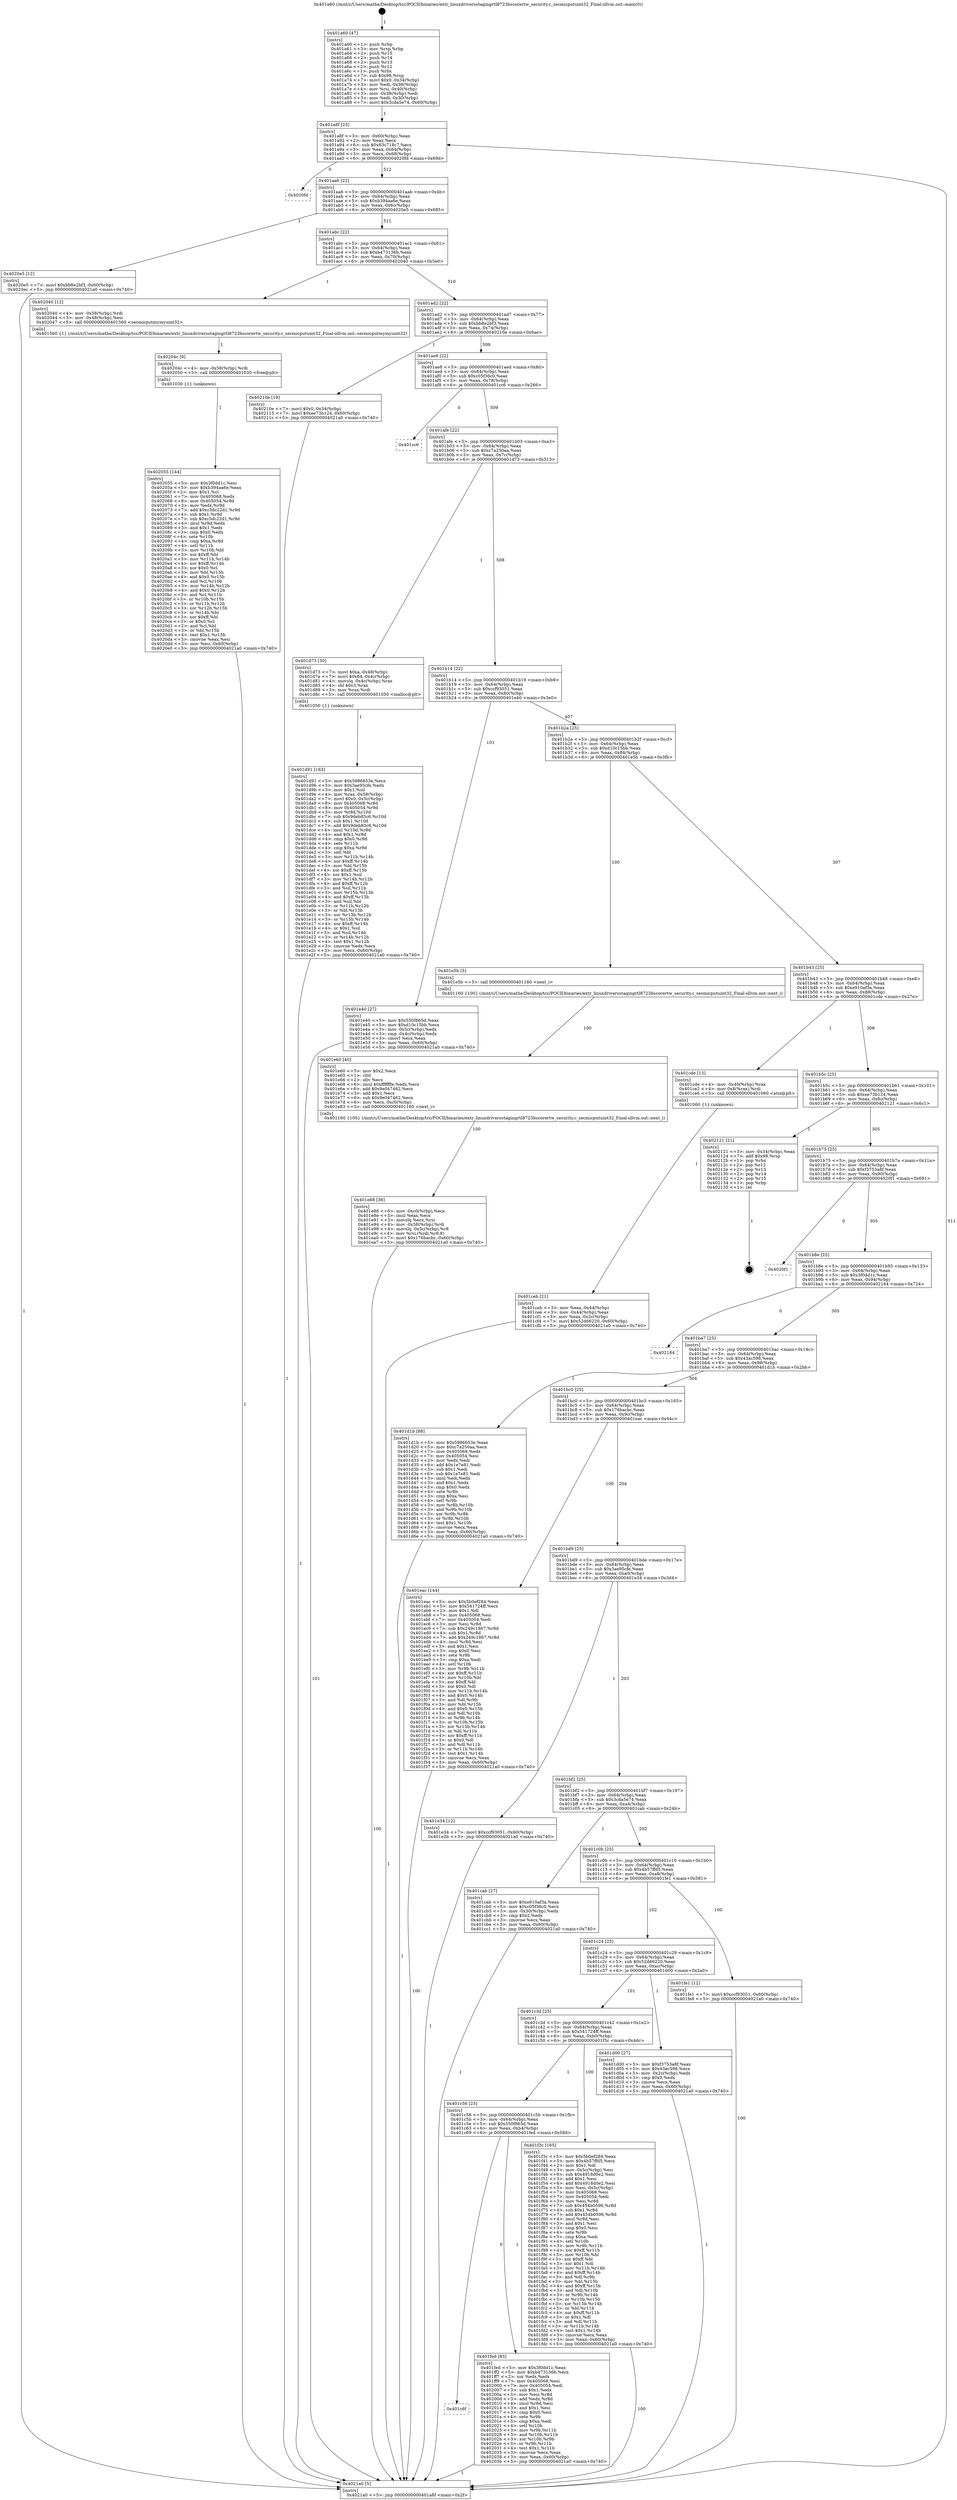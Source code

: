 digraph "0x401a60" {
  label = "0x401a60 (/mnt/c/Users/mathe/Desktop/tcc/POCII/binaries/extr_linuxdriversstagingrtl8723bscorertw_security.c_secmicputuint32_Final-ollvm.out::main(0))"
  labelloc = "t"
  node[shape=record]

  Entry [label="",width=0.3,height=0.3,shape=circle,fillcolor=black,style=filled]
  "0x401a8f" [label="{
     0x401a8f [23]\l
     | [instrs]\l
     &nbsp;&nbsp;0x401a8f \<+3\>: mov -0x60(%rbp),%eax\l
     &nbsp;&nbsp;0x401a92 \<+2\>: mov %eax,%ecx\l
     &nbsp;&nbsp;0x401a94 \<+6\>: sub $0x83c718c7,%ecx\l
     &nbsp;&nbsp;0x401a9a \<+3\>: mov %eax,-0x64(%rbp)\l
     &nbsp;&nbsp;0x401a9d \<+3\>: mov %ecx,-0x68(%rbp)\l
     &nbsp;&nbsp;0x401aa0 \<+6\>: je 00000000004020fd \<main+0x69d\>\l
  }"]
  "0x4020fd" [label="{
     0x4020fd\l
  }", style=dashed]
  "0x401aa6" [label="{
     0x401aa6 [22]\l
     | [instrs]\l
     &nbsp;&nbsp;0x401aa6 \<+5\>: jmp 0000000000401aab \<main+0x4b\>\l
     &nbsp;&nbsp;0x401aab \<+3\>: mov -0x64(%rbp),%eax\l
     &nbsp;&nbsp;0x401aae \<+5\>: sub $0xb394aa6e,%eax\l
     &nbsp;&nbsp;0x401ab3 \<+3\>: mov %eax,-0x6c(%rbp)\l
     &nbsp;&nbsp;0x401ab6 \<+6\>: je 00000000004020e5 \<main+0x685\>\l
  }"]
  Exit [label="",width=0.3,height=0.3,shape=circle,fillcolor=black,style=filled,peripheries=2]
  "0x4020e5" [label="{
     0x4020e5 [12]\l
     | [instrs]\l
     &nbsp;&nbsp;0x4020e5 \<+7\>: movl $0xbb8e2bf3,-0x60(%rbp)\l
     &nbsp;&nbsp;0x4020ec \<+5\>: jmp 00000000004021a0 \<main+0x740\>\l
  }"]
  "0x401abc" [label="{
     0x401abc [22]\l
     | [instrs]\l
     &nbsp;&nbsp;0x401abc \<+5\>: jmp 0000000000401ac1 \<main+0x61\>\l
     &nbsp;&nbsp;0x401ac1 \<+3\>: mov -0x64(%rbp),%eax\l
     &nbsp;&nbsp;0x401ac4 \<+5\>: sub $0xb473136b,%eax\l
     &nbsp;&nbsp;0x401ac9 \<+3\>: mov %eax,-0x70(%rbp)\l
     &nbsp;&nbsp;0x401acc \<+6\>: je 0000000000402040 \<main+0x5e0\>\l
  }"]
  "0x402055" [label="{
     0x402055 [144]\l
     | [instrs]\l
     &nbsp;&nbsp;0x402055 \<+5\>: mov $0x3f0dd1c,%esi\l
     &nbsp;&nbsp;0x40205a \<+5\>: mov $0xb394aa6e,%eax\l
     &nbsp;&nbsp;0x40205f \<+2\>: mov $0x1,%cl\l
     &nbsp;&nbsp;0x402061 \<+7\>: mov 0x405068,%edx\l
     &nbsp;&nbsp;0x402068 \<+8\>: mov 0x405054,%r8d\l
     &nbsp;&nbsp;0x402070 \<+3\>: mov %edx,%r9d\l
     &nbsp;&nbsp;0x402073 \<+7\>: add $0xc3dc22d1,%r9d\l
     &nbsp;&nbsp;0x40207a \<+4\>: sub $0x1,%r9d\l
     &nbsp;&nbsp;0x40207e \<+7\>: sub $0xc3dc22d1,%r9d\l
     &nbsp;&nbsp;0x402085 \<+4\>: imul %r9d,%edx\l
     &nbsp;&nbsp;0x402089 \<+3\>: and $0x1,%edx\l
     &nbsp;&nbsp;0x40208c \<+3\>: cmp $0x0,%edx\l
     &nbsp;&nbsp;0x40208f \<+4\>: sete %r10b\l
     &nbsp;&nbsp;0x402093 \<+4\>: cmp $0xa,%r8d\l
     &nbsp;&nbsp;0x402097 \<+4\>: setl %r11b\l
     &nbsp;&nbsp;0x40209b \<+3\>: mov %r10b,%bl\l
     &nbsp;&nbsp;0x40209e \<+3\>: xor $0xff,%bl\l
     &nbsp;&nbsp;0x4020a1 \<+3\>: mov %r11b,%r14b\l
     &nbsp;&nbsp;0x4020a4 \<+4\>: xor $0xff,%r14b\l
     &nbsp;&nbsp;0x4020a8 \<+3\>: xor $0x0,%cl\l
     &nbsp;&nbsp;0x4020ab \<+3\>: mov %bl,%r15b\l
     &nbsp;&nbsp;0x4020ae \<+4\>: and $0x0,%r15b\l
     &nbsp;&nbsp;0x4020b2 \<+3\>: and %cl,%r10b\l
     &nbsp;&nbsp;0x4020b5 \<+3\>: mov %r14b,%r12b\l
     &nbsp;&nbsp;0x4020b8 \<+4\>: and $0x0,%r12b\l
     &nbsp;&nbsp;0x4020bc \<+3\>: and %cl,%r11b\l
     &nbsp;&nbsp;0x4020bf \<+3\>: or %r10b,%r15b\l
     &nbsp;&nbsp;0x4020c2 \<+3\>: or %r11b,%r12b\l
     &nbsp;&nbsp;0x4020c5 \<+3\>: xor %r12b,%r15b\l
     &nbsp;&nbsp;0x4020c8 \<+3\>: or %r14b,%bl\l
     &nbsp;&nbsp;0x4020cb \<+3\>: xor $0xff,%bl\l
     &nbsp;&nbsp;0x4020ce \<+3\>: or $0x0,%cl\l
     &nbsp;&nbsp;0x4020d1 \<+2\>: and %cl,%bl\l
     &nbsp;&nbsp;0x4020d3 \<+3\>: or %bl,%r15b\l
     &nbsp;&nbsp;0x4020d6 \<+4\>: test $0x1,%r15b\l
     &nbsp;&nbsp;0x4020da \<+3\>: cmovne %eax,%esi\l
     &nbsp;&nbsp;0x4020dd \<+3\>: mov %esi,-0x60(%rbp)\l
     &nbsp;&nbsp;0x4020e0 \<+5\>: jmp 00000000004021a0 \<main+0x740\>\l
  }"]
  "0x402040" [label="{
     0x402040 [12]\l
     | [instrs]\l
     &nbsp;&nbsp;0x402040 \<+4\>: mov -0x58(%rbp),%rdi\l
     &nbsp;&nbsp;0x402044 \<+3\>: mov -0x48(%rbp),%esi\l
     &nbsp;&nbsp;0x402047 \<+5\>: call 0000000000401560 \<secmicputmymyuint32\>\l
     | [calls]\l
     &nbsp;&nbsp;0x401560 \{1\} (/mnt/c/Users/mathe/Desktop/tcc/POCII/binaries/extr_linuxdriversstagingrtl8723bscorertw_security.c_secmicputuint32_Final-ollvm.out::secmicputmymyuint32)\l
  }"]
  "0x401ad2" [label="{
     0x401ad2 [22]\l
     | [instrs]\l
     &nbsp;&nbsp;0x401ad2 \<+5\>: jmp 0000000000401ad7 \<main+0x77\>\l
     &nbsp;&nbsp;0x401ad7 \<+3\>: mov -0x64(%rbp),%eax\l
     &nbsp;&nbsp;0x401ada \<+5\>: sub $0xbb8e2bf3,%eax\l
     &nbsp;&nbsp;0x401adf \<+3\>: mov %eax,-0x74(%rbp)\l
     &nbsp;&nbsp;0x401ae2 \<+6\>: je 000000000040210e \<main+0x6ae\>\l
  }"]
  "0x40204c" [label="{
     0x40204c [9]\l
     | [instrs]\l
     &nbsp;&nbsp;0x40204c \<+4\>: mov -0x58(%rbp),%rdi\l
     &nbsp;&nbsp;0x402050 \<+5\>: call 0000000000401030 \<free@plt\>\l
     | [calls]\l
     &nbsp;&nbsp;0x401030 \{1\} (unknown)\l
  }"]
  "0x40210e" [label="{
     0x40210e [19]\l
     | [instrs]\l
     &nbsp;&nbsp;0x40210e \<+7\>: movl $0x0,-0x34(%rbp)\l
     &nbsp;&nbsp;0x402115 \<+7\>: movl $0xee73b124,-0x60(%rbp)\l
     &nbsp;&nbsp;0x40211c \<+5\>: jmp 00000000004021a0 \<main+0x740\>\l
  }"]
  "0x401ae8" [label="{
     0x401ae8 [22]\l
     | [instrs]\l
     &nbsp;&nbsp;0x401ae8 \<+5\>: jmp 0000000000401aed \<main+0x8d\>\l
     &nbsp;&nbsp;0x401aed \<+3\>: mov -0x64(%rbp),%eax\l
     &nbsp;&nbsp;0x401af0 \<+5\>: sub $0xc05f36c0,%eax\l
     &nbsp;&nbsp;0x401af5 \<+3\>: mov %eax,-0x78(%rbp)\l
     &nbsp;&nbsp;0x401af8 \<+6\>: je 0000000000401cc6 \<main+0x266\>\l
  }"]
  "0x401c6f" [label="{
     0x401c6f\l
  }", style=dashed]
  "0x401cc6" [label="{
     0x401cc6\l
  }", style=dashed]
  "0x401afe" [label="{
     0x401afe [22]\l
     | [instrs]\l
     &nbsp;&nbsp;0x401afe \<+5\>: jmp 0000000000401b03 \<main+0xa3\>\l
     &nbsp;&nbsp;0x401b03 \<+3\>: mov -0x64(%rbp),%eax\l
     &nbsp;&nbsp;0x401b06 \<+5\>: sub $0xc7a250aa,%eax\l
     &nbsp;&nbsp;0x401b0b \<+3\>: mov %eax,-0x7c(%rbp)\l
     &nbsp;&nbsp;0x401b0e \<+6\>: je 0000000000401d73 \<main+0x313\>\l
  }"]
  "0x401fed" [label="{
     0x401fed [83]\l
     | [instrs]\l
     &nbsp;&nbsp;0x401fed \<+5\>: mov $0x3f0dd1c,%eax\l
     &nbsp;&nbsp;0x401ff2 \<+5\>: mov $0xb473136b,%ecx\l
     &nbsp;&nbsp;0x401ff7 \<+2\>: xor %edx,%edx\l
     &nbsp;&nbsp;0x401ff9 \<+7\>: mov 0x405068,%esi\l
     &nbsp;&nbsp;0x402000 \<+7\>: mov 0x405054,%edi\l
     &nbsp;&nbsp;0x402007 \<+3\>: sub $0x1,%edx\l
     &nbsp;&nbsp;0x40200a \<+3\>: mov %esi,%r8d\l
     &nbsp;&nbsp;0x40200d \<+3\>: add %edx,%r8d\l
     &nbsp;&nbsp;0x402010 \<+4\>: imul %r8d,%esi\l
     &nbsp;&nbsp;0x402014 \<+3\>: and $0x1,%esi\l
     &nbsp;&nbsp;0x402017 \<+3\>: cmp $0x0,%esi\l
     &nbsp;&nbsp;0x40201a \<+4\>: sete %r9b\l
     &nbsp;&nbsp;0x40201e \<+3\>: cmp $0xa,%edi\l
     &nbsp;&nbsp;0x402021 \<+4\>: setl %r10b\l
     &nbsp;&nbsp;0x402025 \<+3\>: mov %r9b,%r11b\l
     &nbsp;&nbsp;0x402028 \<+3\>: and %r10b,%r11b\l
     &nbsp;&nbsp;0x40202b \<+3\>: xor %r10b,%r9b\l
     &nbsp;&nbsp;0x40202e \<+3\>: or %r9b,%r11b\l
     &nbsp;&nbsp;0x402031 \<+4\>: test $0x1,%r11b\l
     &nbsp;&nbsp;0x402035 \<+3\>: cmovne %ecx,%eax\l
     &nbsp;&nbsp;0x402038 \<+3\>: mov %eax,-0x60(%rbp)\l
     &nbsp;&nbsp;0x40203b \<+5\>: jmp 00000000004021a0 \<main+0x740\>\l
  }"]
  "0x401d73" [label="{
     0x401d73 [30]\l
     | [instrs]\l
     &nbsp;&nbsp;0x401d73 \<+7\>: movl $0xa,-0x48(%rbp)\l
     &nbsp;&nbsp;0x401d7a \<+7\>: movl $0x64,-0x4c(%rbp)\l
     &nbsp;&nbsp;0x401d81 \<+4\>: movslq -0x4c(%rbp),%rax\l
     &nbsp;&nbsp;0x401d85 \<+4\>: shl $0x3,%rax\l
     &nbsp;&nbsp;0x401d89 \<+3\>: mov %rax,%rdi\l
     &nbsp;&nbsp;0x401d8c \<+5\>: call 0000000000401050 \<malloc@plt\>\l
     | [calls]\l
     &nbsp;&nbsp;0x401050 \{1\} (unknown)\l
  }"]
  "0x401b14" [label="{
     0x401b14 [22]\l
     | [instrs]\l
     &nbsp;&nbsp;0x401b14 \<+5\>: jmp 0000000000401b19 \<main+0xb9\>\l
     &nbsp;&nbsp;0x401b19 \<+3\>: mov -0x64(%rbp),%eax\l
     &nbsp;&nbsp;0x401b1c \<+5\>: sub $0xccf93051,%eax\l
     &nbsp;&nbsp;0x401b21 \<+3\>: mov %eax,-0x80(%rbp)\l
     &nbsp;&nbsp;0x401b24 \<+6\>: je 0000000000401e40 \<main+0x3e0\>\l
  }"]
  "0x401c56" [label="{
     0x401c56 [25]\l
     | [instrs]\l
     &nbsp;&nbsp;0x401c56 \<+5\>: jmp 0000000000401c5b \<main+0x1fb\>\l
     &nbsp;&nbsp;0x401c5b \<+3\>: mov -0x64(%rbp),%eax\l
     &nbsp;&nbsp;0x401c5e \<+5\>: sub $0x550f865d,%eax\l
     &nbsp;&nbsp;0x401c63 \<+6\>: mov %eax,-0xb4(%rbp)\l
     &nbsp;&nbsp;0x401c69 \<+6\>: je 0000000000401fed \<main+0x58d\>\l
  }"]
  "0x401e40" [label="{
     0x401e40 [27]\l
     | [instrs]\l
     &nbsp;&nbsp;0x401e40 \<+5\>: mov $0x550f865d,%eax\l
     &nbsp;&nbsp;0x401e45 \<+5\>: mov $0xd10c15bb,%ecx\l
     &nbsp;&nbsp;0x401e4a \<+3\>: mov -0x5c(%rbp),%edx\l
     &nbsp;&nbsp;0x401e4d \<+3\>: cmp -0x4c(%rbp),%edx\l
     &nbsp;&nbsp;0x401e50 \<+3\>: cmovl %ecx,%eax\l
     &nbsp;&nbsp;0x401e53 \<+3\>: mov %eax,-0x60(%rbp)\l
     &nbsp;&nbsp;0x401e56 \<+5\>: jmp 00000000004021a0 \<main+0x740\>\l
  }"]
  "0x401b2a" [label="{
     0x401b2a [25]\l
     | [instrs]\l
     &nbsp;&nbsp;0x401b2a \<+5\>: jmp 0000000000401b2f \<main+0xcf\>\l
     &nbsp;&nbsp;0x401b2f \<+3\>: mov -0x64(%rbp),%eax\l
     &nbsp;&nbsp;0x401b32 \<+5\>: sub $0xd10c15bb,%eax\l
     &nbsp;&nbsp;0x401b37 \<+6\>: mov %eax,-0x84(%rbp)\l
     &nbsp;&nbsp;0x401b3d \<+6\>: je 0000000000401e5b \<main+0x3fb\>\l
  }"]
  "0x401f3c" [label="{
     0x401f3c [165]\l
     | [instrs]\l
     &nbsp;&nbsp;0x401f3c \<+5\>: mov $0x5b0ef284,%eax\l
     &nbsp;&nbsp;0x401f41 \<+5\>: mov $0x4b57ffd5,%ecx\l
     &nbsp;&nbsp;0x401f46 \<+2\>: mov $0x1,%dl\l
     &nbsp;&nbsp;0x401f48 \<+3\>: mov -0x5c(%rbp),%esi\l
     &nbsp;&nbsp;0x401f4b \<+6\>: sub $0x4918d0e2,%esi\l
     &nbsp;&nbsp;0x401f51 \<+3\>: add $0x1,%esi\l
     &nbsp;&nbsp;0x401f54 \<+6\>: add $0x4918d0e2,%esi\l
     &nbsp;&nbsp;0x401f5a \<+3\>: mov %esi,-0x5c(%rbp)\l
     &nbsp;&nbsp;0x401f5d \<+7\>: mov 0x405068,%esi\l
     &nbsp;&nbsp;0x401f64 \<+7\>: mov 0x405054,%edi\l
     &nbsp;&nbsp;0x401f6b \<+3\>: mov %esi,%r8d\l
     &nbsp;&nbsp;0x401f6e \<+7\>: sub $0x454b0596,%r8d\l
     &nbsp;&nbsp;0x401f75 \<+4\>: sub $0x1,%r8d\l
     &nbsp;&nbsp;0x401f79 \<+7\>: add $0x454b0596,%r8d\l
     &nbsp;&nbsp;0x401f80 \<+4\>: imul %r8d,%esi\l
     &nbsp;&nbsp;0x401f84 \<+3\>: and $0x1,%esi\l
     &nbsp;&nbsp;0x401f87 \<+3\>: cmp $0x0,%esi\l
     &nbsp;&nbsp;0x401f8a \<+4\>: sete %r9b\l
     &nbsp;&nbsp;0x401f8e \<+3\>: cmp $0xa,%edi\l
     &nbsp;&nbsp;0x401f91 \<+4\>: setl %r10b\l
     &nbsp;&nbsp;0x401f95 \<+3\>: mov %r9b,%r11b\l
     &nbsp;&nbsp;0x401f98 \<+4\>: xor $0xff,%r11b\l
     &nbsp;&nbsp;0x401f9c \<+3\>: mov %r10b,%bl\l
     &nbsp;&nbsp;0x401f9f \<+3\>: xor $0xff,%bl\l
     &nbsp;&nbsp;0x401fa2 \<+3\>: xor $0x1,%dl\l
     &nbsp;&nbsp;0x401fa5 \<+3\>: mov %r11b,%r14b\l
     &nbsp;&nbsp;0x401fa8 \<+4\>: and $0xff,%r14b\l
     &nbsp;&nbsp;0x401fac \<+3\>: and %dl,%r9b\l
     &nbsp;&nbsp;0x401faf \<+3\>: mov %bl,%r15b\l
     &nbsp;&nbsp;0x401fb2 \<+4\>: and $0xff,%r15b\l
     &nbsp;&nbsp;0x401fb6 \<+3\>: and %dl,%r10b\l
     &nbsp;&nbsp;0x401fb9 \<+3\>: or %r9b,%r14b\l
     &nbsp;&nbsp;0x401fbc \<+3\>: or %r10b,%r15b\l
     &nbsp;&nbsp;0x401fbf \<+3\>: xor %r15b,%r14b\l
     &nbsp;&nbsp;0x401fc2 \<+3\>: or %bl,%r11b\l
     &nbsp;&nbsp;0x401fc5 \<+4\>: xor $0xff,%r11b\l
     &nbsp;&nbsp;0x401fc9 \<+3\>: or $0x1,%dl\l
     &nbsp;&nbsp;0x401fcc \<+3\>: and %dl,%r11b\l
     &nbsp;&nbsp;0x401fcf \<+3\>: or %r11b,%r14b\l
     &nbsp;&nbsp;0x401fd2 \<+4\>: test $0x1,%r14b\l
     &nbsp;&nbsp;0x401fd6 \<+3\>: cmovne %ecx,%eax\l
     &nbsp;&nbsp;0x401fd9 \<+3\>: mov %eax,-0x60(%rbp)\l
     &nbsp;&nbsp;0x401fdc \<+5\>: jmp 00000000004021a0 \<main+0x740\>\l
  }"]
  "0x401e5b" [label="{
     0x401e5b [5]\l
     | [instrs]\l
     &nbsp;&nbsp;0x401e5b \<+5\>: call 0000000000401160 \<next_i\>\l
     | [calls]\l
     &nbsp;&nbsp;0x401160 \{100\} (/mnt/c/Users/mathe/Desktop/tcc/POCII/binaries/extr_linuxdriversstagingrtl8723bscorertw_security.c_secmicputuint32_Final-ollvm.out::next_i)\l
  }"]
  "0x401b43" [label="{
     0x401b43 [25]\l
     | [instrs]\l
     &nbsp;&nbsp;0x401b43 \<+5\>: jmp 0000000000401b48 \<main+0xe8\>\l
     &nbsp;&nbsp;0x401b48 \<+3\>: mov -0x64(%rbp),%eax\l
     &nbsp;&nbsp;0x401b4b \<+5\>: sub $0xe910af3a,%eax\l
     &nbsp;&nbsp;0x401b50 \<+6\>: mov %eax,-0x88(%rbp)\l
     &nbsp;&nbsp;0x401b56 \<+6\>: je 0000000000401cde \<main+0x27e\>\l
  }"]
  "0x401e88" [label="{
     0x401e88 [36]\l
     | [instrs]\l
     &nbsp;&nbsp;0x401e88 \<+6\>: mov -0xc0(%rbp),%ecx\l
     &nbsp;&nbsp;0x401e8e \<+3\>: imul %eax,%ecx\l
     &nbsp;&nbsp;0x401e91 \<+3\>: movslq %ecx,%rsi\l
     &nbsp;&nbsp;0x401e94 \<+4\>: mov -0x58(%rbp),%rdi\l
     &nbsp;&nbsp;0x401e98 \<+4\>: movslq -0x5c(%rbp),%r8\l
     &nbsp;&nbsp;0x401e9c \<+4\>: mov %rsi,(%rdi,%r8,8)\l
     &nbsp;&nbsp;0x401ea0 \<+7\>: movl $0x176bacbc,-0x60(%rbp)\l
     &nbsp;&nbsp;0x401ea7 \<+5\>: jmp 00000000004021a0 \<main+0x740\>\l
  }"]
  "0x401cde" [label="{
     0x401cde [13]\l
     | [instrs]\l
     &nbsp;&nbsp;0x401cde \<+4\>: mov -0x40(%rbp),%rax\l
     &nbsp;&nbsp;0x401ce2 \<+4\>: mov 0x8(%rax),%rdi\l
     &nbsp;&nbsp;0x401ce6 \<+5\>: call 0000000000401060 \<atoi@plt\>\l
     | [calls]\l
     &nbsp;&nbsp;0x401060 \{1\} (unknown)\l
  }"]
  "0x401b5c" [label="{
     0x401b5c [25]\l
     | [instrs]\l
     &nbsp;&nbsp;0x401b5c \<+5\>: jmp 0000000000401b61 \<main+0x101\>\l
     &nbsp;&nbsp;0x401b61 \<+3\>: mov -0x64(%rbp),%eax\l
     &nbsp;&nbsp;0x401b64 \<+5\>: sub $0xee73b124,%eax\l
     &nbsp;&nbsp;0x401b69 \<+6\>: mov %eax,-0x8c(%rbp)\l
     &nbsp;&nbsp;0x401b6f \<+6\>: je 0000000000402121 \<main+0x6c1\>\l
  }"]
  "0x401e60" [label="{
     0x401e60 [40]\l
     | [instrs]\l
     &nbsp;&nbsp;0x401e60 \<+5\>: mov $0x2,%ecx\l
     &nbsp;&nbsp;0x401e65 \<+1\>: cltd\l
     &nbsp;&nbsp;0x401e66 \<+2\>: idiv %ecx\l
     &nbsp;&nbsp;0x401e68 \<+6\>: imul $0xfffffffe,%edx,%ecx\l
     &nbsp;&nbsp;0x401e6e \<+6\>: add $0x9e047462,%ecx\l
     &nbsp;&nbsp;0x401e74 \<+3\>: add $0x1,%ecx\l
     &nbsp;&nbsp;0x401e77 \<+6\>: sub $0x9e047462,%ecx\l
     &nbsp;&nbsp;0x401e7d \<+6\>: mov %ecx,-0xc0(%rbp)\l
     &nbsp;&nbsp;0x401e83 \<+5\>: call 0000000000401160 \<next_i\>\l
     | [calls]\l
     &nbsp;&nbsp;0x401160 \{100\} (/mnt/c/Users/mathe/Desktop/tcc/POCII/binaries/extr_linuxdriversstagingrtl8723bscorertw_security.c_secmicputuint32_Final-ollvm.out::next_i)\l
  }"]
  "0x402121" [label="{
     0x402121 [21]\l
     | [instrs]\l
     &nbsp;&nbsp;0x402121 \<+3\>: mov -0x34(%rbp),%eax\l
     &nbsp;&nbsp;0x402124 \<+7\>: add $0x98,%rsp\l
     &nbsp;&nbsp;0x40212b \<+1\>: pop %rbx\l
     &nbsp;&nbsp;0x40212c \<+2\>: pop %r12\l
     &nbsp;&nbsp;0x40212e \<+2\>: pop %r13\l
     &nbsp;&nbsp;0x402130 \<+2\>: pop %r14\l
     &nbsp;&nbsp;0x402132 \<+2\>: pop %r15\l
     &nbsp;&nbsp;0x402134 \<+1\>: pop %rbp\l
     &nbsp;&nbsp;0x402135 \<+1\>: ret\l
  }"]
  "0x401b75" [label="{
     0x401b75 [25]\l
     | [instrs]\l
     &nbsp;&nbsp;0x401b75 \<+5\>: jmp 0000000000401b7a \<main+0x11a\>\l
     &nbsp;&nbsp;0x401b7a \<+3\>: mov -0x64(%rbp),%eax\l
     &nbsp;&nbsp;0x401b7d \<+5\>: sub $0xf3753a8f,%eax\l
     &nbsp;&nbsp;0x401b82 \<+6\>: mov %eax,-0x90(%rbp)\l
     &nbsp;&nbsp;0x401b88 \<+6\>: je 00000000004020f1 \<main+0x691\>\l
  }"]
  "0x401d91" [label="{
     0x401d91 [163]\l
     | [instrs]\l
     &nbsp;&nbsp;0x401d91 \<+5\>: mov $0x5986653e,%ecx\l
     &nbsp;&nbsp;0x401d96 \<+5\>: mov $0x3ae95cfe,%edx\l
     &nbsp;&nbsp;0x401d9b \<+3\>: mov $0x1,%sil\l
     &nbsp;&nbsp;0x401d9e \<+4\>: mov %rax,-0x58(%rbp)\l
     &nbsp;&nbsp;0x401da2 \<+7\>: movl $0x0,-0x5c(%rbp)\l
     &nbsp;&nbsp;0x401da9 \<+8\>: mov 0x405068,%r8d\l
     &nbsp;&nbsp;0x401db1 \<+8\>: mov 0x405054,%r9d\l
     &nbsp;&nbsp;0x401db9 \<+3\>: mov %r8d,%r10d\l
     &nbsp;&nbsp;0x401dbc \<+7\>: sub $0x9deb83c6,%r10d\l
     &nbsp;&nbsp;0x401dc3 \<+4\>: sub $0x1,%r10d\l
     &nbsp;&nbsp;0x401dc7 \<+7\>: add $0x9deb83c6,%r10d\l
     &nbsp;&nbsp;0x401dce \<+4\>: imul %r10d,%r8d\l
     &nbsp;&nbsp;0x401dd2 \<+4\>: and $0x1,%r8d\l
     &nbsp;&nbsp;0x401dd6 \<+4\>: cmp $0x0,%r8d\l
     &nbsp;&nbsp;0x401dda \<+4\>: sete %r11b\l
     &nbsp;&nbsp;0x401dde \<+4\>: cmp $0xa,%r9d\l
     &nbsp;&nbsp;0x401de2 \<+3\>: setl %bl\l
     &nbsp;&nbsp;0x401de5 \<+3\>: mov %r11b,%r14b\l
     &nbsp;&nbsp;0x401de8 \<+4\>: xor $0xff,%r14b\l
     &nbsp;&nbsp;0x401dec \<+3\>: mov %bl,%r15b\l
     &nbsp;&nbsp;0x401def \<+4\>: xor $0xff,%r15b\l
     &nbsp;&nbsp;0x401df3 \<+4\>: xor $0x1,%sil\l
     &nbsp;&nbsp;0x401df7 \<+3\>: mov %r14b,%r12b\l
     &nbsp;&nbsp;0x401dfa \<+4\>: and $0xff,%r12b\l
     &nbsp;&nbsp;0x401dfe \<+3\>: and %sil,%r11b\l
     &nbsp;&nbsp;0x401e01 \<+3\>: mov %r15b,%r13b\l
     &nbsp;&nbsp;0x401e04 \<+4\>: and $0xff,%r13b\l
     &nbsp;&nbsp;0x401e08 \<+3\>: and %sil,%bl\l
     &nbsp;&nbsp;0x401e0b \<+3\>: or %r11b,%r12b\l
     &nbsp;&nbsp;0x401e0e \<+3\>: or %bl,%r13b\l
     &nbsp;&nbsp;0x401e11 \<+3\>: xor %r13b,%r12b\l
     &nbsp;&nbsp;0x401e14 \<+3\>: or %r15b,%r14b\l
     &nbsp;&nbsp;0x401e17 \<+4\>: xor $0xff,%r14b\l
     &nbsp;&nbsp;0x401e1b \<+4\>: or $0x1,%sil\l
     &nbsp;&nbsp;0x401e1f \<+3\>: and %sil,%r14b\l
     &nbsp;&nbsp;0x401e22 \<+3\>: or %r14b,%r12b\l
     &nbsp;&nbsp;0x401e25 \<+4\>: test $0x1,%r12b\l
     &nbsp;&nbsp;0x401e29 \<+3\>: cmovne %edx,%ecx\l
     &nbsp;&nbsp;0x401e2c \<+3\>: mov %ecx,-0x60(%rbp)\l
     &nbsp;&nbsp;0x401e2f \<+5\>: jmp 00000000004021a0 \<main+0x740\>\l
  }"]
  "0x4020f1" [label="{
     0x4020f1\l
  }", style=dashed]
  "0x401b8e" [label="{
     0x401b8e [25]\l
     | [instrs]\l
     &nbsp;&nbsp;0x401b8e \<+5\>: jmp 0000000000401b93 \<main+0x133\>\l
     &nbsp;&nbsp;0x401b93 \<+3\>: mov -0x64(%rbp),%eax\l
     &nbsp;&nbsp;0x401b96 \<+5\>: sub $0x3f0dd1c,%eax\l
     &nbsp;&nbsp;0x401b9b \<+6\>: mov %eax,-0x94(%rbp)\l
     &nbsp;&nbsp;0x401ba1 \<+6\>: je 0000000000402184 \<main+0x724\>\l
  }"]
  "0x401c3d" [label="{
     0x401c3d [25]\l
     | [instrs]\l
     &nbsp;&nbsp;0x401c3d \<+5\>: jmp 0000000000401c42 \<main+0x1e2\>\l
     &nbsp;&nbsp;0x401c42 \<+3\>: mov -0x64(%rbp),%eax\l
     &nbsp;&nbsp;0x401c45 \<+5\>: sub $0x541724ff,%eax\l
     &nbsp;&nbsp;0x401c4a \<+6\>: mov %eax,-0xb0(%rbp)\l
     &nbsp;&nbsp;0x401c50 \<+6\>: je 0000000000401f3c \<main+0x4dc\>\l
  }"]
  "0x402184" [label="{
     0x402184\l
  }", style=dashed]
  "0x401ba7" [label="{
     0x401ba7 [25]\l
     | [instrs]\l
     &nbsp;&nbsp;0x401ba7 \<+5\>: jmp 0000000000401bac \<main+0x14c\>\l
     &nbsp;&nbsp;0x401bac \<+3\>: mov -0x64(%rbp),%eax\l
     &nbsp;&nbsp;0x401baf \<+5\>: sub $0x43ac598,%eax\l
     &nbsp;&nbsp;0x401bb4 \<+6\>: mov %eax,-0x98(%rbp)\l
     &nbsp;&nbsp;0x401bba \<+6\>: je 0000000000401d1b \<main+0x2bb\>\l
  }"]
  "0x401d00" [label="{
     0x401d00 [27]\l
     | [instrs]\l
     &nbsp;&nbsp;0x401d00 \<+5\>: mov $0xf3753a8f,%eax\l
     &nbsp;&nbsp;0x401d05 \<+5\>: mov $0x43ac598,%ecx\l
     &nbsp;&nbsp;0x401d0a \<+3\>: mov -0x2c(%rbp),%edx\l
     &nbsp;&nbsp;0x401d0d \<+3\>: cmp $0x0,%edx\l
     &nbsp;&nbsp;0x401d10 \<+3\>: cmove %ecx,%eax\l
     &nbsp;&nbsp;0x401d13 \<+3\>: mov %eax,-0x60(%rbp)\l
     &nbsp;&nbsp;0x401d16 \<+5\>: jmp 00000000004021a0 \<main+0x740\>\l
  }"]
  "0x401d1b" [label="{
     0x401d1b [88]\l
     | [instrs]\l
     &nbsp;&nbsp;0x401d1b \<+5\>: mov $0x5986653e,%eax\l
     &nbsp;&nbsp;0x401d20 \<+5\>: mov $0xc7a250aa,%ecx\l
     &nbsp;&nbsp;0x401d25 \<+7\>: mov 0x405068,%edx\l
     &nbsp;&nbsp;0x401d2c \<+7\>: mov 0x405054,%esi\l
     &nbsp;&nbsp;0x401d33 \<+2\>: mov %edx,%edi\l
     &nbsp;&nbsp;0x401d35 \<+6\>: add $0x1e7e81,%edi\l
     &nbsp;&nbsp;0x401d3b \<+3\>: sub $0x1,%edi\l
     &nbsp;&nbsp;0x401d3e \<+6\>: sub $0x1e7e81,%edi\l
     &nbsp;&nbsp;0x401d44 \<+3\>: imul %edi,%edx\l
     &nbsp;&nbsp;0x401d47 \<+3\>: and $0x1,%edx\l
     &nbsp;&nbsp;0x401d4a \<+3\>: cmp $0x0,%edx\l
     &nbsp;&nbsp;0x401d4d \<+4\>: sete %r8b\l
     &nbsp;&nbsp;0x401d51 \<+3\>: cmp $0xa,%esi\l
     &nbsp;&nbsp;0x401d54 \<+4\>: setl %r9b\l
     &nbsp;&nbsp;0x401d58 \<+3\>: mov %r8b,%r10b\l
     &nbsp;&nbsp;0x401d5b \<+3\>: and %r9b,%r10b\l
     &nbsp;&nbsp;0x401d5e \<+3\>: xor %r9b,%r8b\l
     &nbsp;&nbsp;0x401d61 \<+3\>: or %r8b,%r10b\l
     &nbsp;&nbsp;0x401d64 \<+4\>: test $0x1,%r10b\l
     &nbsp;&nbsp;0x401d68 \<+3\>: cmovne %ecx,%eax\l
     &nbsp;&nbsp;0x401d6b \<+3\>: mov %eax,-0x60(%rbp)\l
     &nbsp;&nbsp;0x401d6e \<+5\>: jmp 00000000004021a0 \<main+0x740\>\l
  }"]
  "0x401bc0" [label="{
     0x401bc0 [25]\l
     | [instrs]\l
     &nbsp;&nbsp;0x401bc0 \<+5\>: jmp 0000000000401bc5 \<main+0x165\>\l
     &nbsp;&nbsp;0x401bc5 \<+3\>: mov -0x64(%rbp),%eax\l
     &nbsp;&nbsp;0x401bc8 \<+5\>: sub $0x176bacbc,%eax\l
     &nbsp;&nbsp;0x401bcd \<+6\>: mov %eax,-0x9c(%rbp)\l
     &nbsp;&nbsp;0x401bd3 \<+6\>: je 0000000000401eac \<main+0x44c\>\l
  }"]
  "0x401c24" [label="{
     0x401c24 [25]\l
     | [instrs]\l
     &nbsp;&nbsp;0x401c24 \<+5\>: jmp 0000000000401c29 \<main+0x1c9\>\l
     &nbsp;&nbsp;0x401c29 \<+3\>: mov -0x64(%rbp),%eax\l
     &nbsp;&nbsp;0x401c2c \<+5\>: sub $0x52d66220,%eax\l
     &nbsp;&nbsp;0x401c31 \<+6\>: mov %eax,-0xac(%rbp)\l
     &nbsp;&nbsp;0x401c37 \<+6\>: je 0000000000401d00 \<main+0x2a0\>\l
  }"]
  "0x401eac" [label="{
     0x401eac [144]\l
     | [instrs]\l
     &nbsp;&nbsp;0x401eac \<+5\>: mov $0x5b0ef284,%eax\l
     &nbsp;&nbsp;0x401eb1 \<+5\>: mov $0x541724ff,%ecx\l
     &nbsp;&nbsp;0x401eb6 \<+2\>: mov $0x1,%dl\l
     &nbsp;&nbsp;0x401eb8 \<+7\>: mov 0x405068,%esi\l
     &nbsp;&nbsp;0x401ebf \<+7\>: mov 0x405054,%edi\l
     &nbsp;&nbsp;0x401ec6 \<+3\>: mov %esi,%r8d\l
     &nbsp;&nbsp;0x401ec9 \<+7\>: sub $0x249c1867,%r8d\l
     &nbsp;&nbsp;0x401ed0 \<+4\>: sub $0x1,%r8d\l
     &nbsp;&nbsp;0x401ed4 \<+7\>: add $0x249c1867,%r8d\l
     &nbsp;&nbsp;0x401edb \<+4\>: imul %r8d,%esi\l
     &nbsp;&nbsp;0x401edf \<+3\>: and $0x1,%esi\l
     &nbsp;&nbsp;0x401ee2 \<+3\>: cmp $0x0,%esi\l
     &nbsp;&nbsp;0x401ee5 \<+4\>: sete %r9b\l
     &nbsp;&nbsp;0x401ee9 \<+3\>: cmp $0xa,%edi\l
     &nbsp;&nbsp;0x401eec \<+4\>: setl %r10b\l
     &nbsp;&nbsp;0x401ef0 \<+3\>: mov %r9b,%r11b\l
     &nbsp;&nbsp;0x401ef3 \<+4\>: xor $0xff,%r11b\l
     &nbsp;&nbsp;0x401ef7 \<+3\>: mov %r10b,%bl\l
     &nbsp;&nbsp;0x401efa \<+3\>: xor $0xff,%bl\l
     &nbsp;&nbsp;0x401efd \<+3\>: xor $0x0,%dl\l
     &nbsp;&nbsp;0x401f00 \<+3\>: mov %r11b,%r14b\l
     &nbsp;&nbsp;0x401f03 \<+4\>: and $0x0,%r14b\l
     &nbsp;&nbsp;0x401f07 \<+3\>: and %dl,%r9b\l
     &nbsp;&nbsp;0x401f0a \<+3\>: mov %bl,%r15b\l
     &nbsp;&nbsp;0x401f0d \<+4\>: and $0x0,%r15b\l
     &nbsp;&nbsp;0x401f11 \<+3\>: and %dl,%r10b\l
     &nbsp;&nbsp;0x401f14 \<+3\>: or %r9b,%r14b\l
     &nbsp;&nbsp;0x401f17 \<+3\>: or %r10b,%r15b\l
     &nbsp;&nbsp;0x401f1a \<+3\>: xor %r15b,%r14b\l
     &nbsp;&nbsp;0x401f1d \<+3\>: or %bl,%r11b\l
     &nbsp;&nbsp;0x401f20 \<+4\>: xor $0xff,%r11b\l
     &nbsp;&nbsp;0x401f24 \<+3\>: or $0x0,%dl\l
     &nbsp;&nbsp;0x401f27 \<+3\>: and %dl,%r11b\l
     &nbsp;&nbsp;0x401f2a \<+3\>: or %r11b,%r14b\l
     &nbsp;&nbsp;0x401f2d \<+4\>: test $0x1,%r14b\l
     &nbsp;&nbsp;0x401f31 \<+3\>: cmovne %ecx,%eax\l
     &nbsp;&nbsp;0x401f34 \<+3\>: mov %eax,-0x60(%rbp)\l
     &nbsp;&nbsp;0x401f37 \<+5\>: jmp 00000000004021a0 \<main+0x740\>\l
  }"]
  "0x401bd9" [label="{
     0x401bd9 [25]\l
     | [instrs]\l
     &nbsp;&nbsp;0x401bd9 \<+5\>: jmp 0000000000401bde \<main+0x17e\>\l
     &nbsp;&nbsp;0x401bde \<+3\>: mov -0x64(%rbp),%eax\l
     &nbsp;&nbsp;0x401be1 \<+5\>: sub $0x3ae95cfe,%eax\l
     &nbsp;&nbsp;0x401be6 \<+6\>: mov %eax,-0xa0(%rbp)\l
     &nbsp;&nbsp;0x401bec \<+6\>: je 0000000000401e34 \<main+0x3d4\>\l
  }"]
  "0x401fe1" [label="{
     0x401fe1 [12]\l
     | [instrs]\l
     &nbsp;&nbsp;0x401fe1 \<+7\>: movl $0xccf93051,-0x60(%rbp)\l
     &nbsp;&nbsp;0x401fe8 \<+5\>: jmp 00000000004021a0 \<main+0x740\>\l
  }"]
  "0x401e34" [label="{
     0x401e34 [12]\l
     | [instrs]\l
     &nbsp;&nbsp;0x401e34 \<+7\>: movl $0xccf93051,-0x60(%rbp)\l
     &nbsp;&nbsp;0x401e3b \<+5\>: jmp 00000000004021a0 \<main+0x740\>\l
  }"]
  "0x401bf2" [label="{
     0x401bf2 [25]\l
     | [instrs]\l
     &nbsp;&nbsp;0x401bf2 \<+5\>: jmp 0000000000401bf7 \<main+0x197\>\l
     &nbsp;&nbsp;0x401bf7 \<+3\>: mov -0x64(%rbp),%eax\l
     &nbsp;&nbsp;0x401bfa \<+5\>: sub $0x3cda5e74,%eax\l
     &nbsp;&nbsp;0x401bff \<+6\>: mov %eax,-0xa4(%rbp)\l
     &nbsp;&nbsp;0x401c05 \<+6\>: je 0000000000401cab \<main+0x24b\>\l
  }"]
  "0x401ceb" [label="{
     0x401ceb [21]\l
     | [instrs]\l
     &nbsp;&nbsp;0x401ceb \<+3\>: mov %eax,-0x44(%rbp)\l
     &nbsp;&nbsp;0x401cee \<+3\>: mov -0x44(%rbp),%eax\l
     &nbsp;&nbsp;0x401cf1 \<+3\>: mov %eax,-0x2c(%rbp)\l
     &nbsp;&nbsp;0x401cf4 \<+7\>: movl $0x52d66220,-0x60(%rbp)\l
     &nbsp;&nbsp;0x401cfb \<+5\>: jmp 00000000004021a0 \<main+0x740\>\l
  }"]
  "0x401cab" [label="{
     0x401cab [27]\l
     | [instrs]\l
     &nbsp;&nbsp;0x401cab \<+5\>: mov $0xe910af3a,%eax\l
     &nbsp;&nbsp;0x401cb0 \<+5\>: mov $0xc05f36c0,%ecx\l
     &nbsp;&nbsp;0x401cb5 \<+3\>: mov -0x30(%rbp),%edx\l
     &nbsp;&nbsp;0x401cb8 \<+3\>: cmp $0x2,%edx\l
     &nbsp;&nbsp;0x401cbb \<+3\>: cmovne %ecx,%eax\l
     &nbsp;&nbsp;0x401cbe \<+3\>: mov %eax,-0x60(%rbp)\l
     &nbsp;&nbsp;0x401cc1 \<+5\>: jmp 00000000004021a0 \<main+0x740\>\l
  }"]
  "0x401c0b" [label="{
     0x401c0b [25]\l
     | [instrs]\l
     &nbsp;&nbsp;0x401c0b \<+5\>: jmp 0000000000401c10 \<main+0x1b0\>\l
     &nbsp;&nbsp;0x401c10 \<+3\>: mov -0x64(%rbp),%eax\l
     &nbsp;&nbsp;0x401c13 \<+5\>: sub $0x4b57ffd5,%eax\l
     &nbsp;&nbsp;0x401c18 \<+6\>: mov %eax,-0xa8(%rbp)\l
     &nbsp;&nbsp;0x401c1e \<+6\>: je 0000000000401fe1 \<main+0x581\>\l
  }"]
  "0x4021a0" [label="{
     0x4021a0 [5]\l
     | [instrs]\l
     &nbsp;&nbsp;0x4021a0 \<+5\>: jmp 0000000000401a8f \<main+0x2f\>\l
  }"]
  "0x401a60" [label="{
     0x401a60 [47]\l
     | [instrs]\l
     &nbsp;&nbsp;0x401a60 \<+1\>: push %rbp\l
     &nbsp;&nbsp;0x401a61 \<+3\>: mov %rsp,%rbp\l
     &nbsp;&nbsp;0x401a64 \<+2\>: push %r15\l
     &nbsp;&nbsp;0x401a66 \<+2\>: push %r14\l
     &nbsp;&nbsp;0x401a68 \<+2\>: push %r13\l
     &nbsp;&nbsp;0x401a6a \<+2\>: push %r12\l
     &nbsp;&nbsp;0x401a6c \<+1\>: push %rbx\l
     &nbsp;&nbsp;0x401a6d \<+7\>: sub $0x98,%rsp\l
     &nbsp;&nbsp;0x401a74 \<+7\>: movl $0x0,-0x34(%rbp)\l
     &nbsp;&nbsp;0x401a7b \<+3\>: mov %edi,-0x38(%rbp)\l
     &nbsp;&nbsp;0x401a7e \<+4\>: mov %rsi,-0x40(%rbp)\l
     &nbsp;&nbsp;0x401a82 \<+3\>: mov -0x38(%rbp),%edi\l
     &nbsp;&nbsp;0x401a85 \<+3\>: mov %edi,-0x30(%rbp)\l
     &nbsp;&nbsp;0x401a88 \<+7\>: movl $0x3cda5e74,-0x60(%rbp)\l
  }"]
  Entry -> "0x401a60" [label=" 1"]
  "0x401a8f" -> "0x4020fd" [label=" 0"]
  "0x401a8f" -> "0x401aa6" [label=" 512"]
  "0x402121" -> Exit [label=" 1"]
  "0x401aa6" -> "0x4020e5" [label=" 1"]
  "0x401aa6" -> "0x401abc" [label=" 511"]
  "0x40210e" -> "0x4021a0" [label=" 1"]
  "0x401abc" -> "0x402040" [label=" 1"]
  "0x401abc" -> "0x401ad2" [label=" 510"]
  "0x4020e5" -> "0x4021a0" [label=" 1"]
  "0x401ad2" -> "0x40210e" [label=" 1"]
  "0x401ad2" -> "0x401ae8" [label=" 509"]
  "0x402055" -> "0x4021a0" [label=" 1"]
  "0x401ae8" -> "0x401cc6" [label=" 0"]
  "0x401ae8" -> "0x401afe" [label=" 509"]
  "0x40204c" -> "0x402055" [label=" 1"]
  "0x401afe" -> "0x401d73" [label=" 1"]
  "0x401afe" -> "0x401b14" [label=" 508"]
  "0x402040" -> "0x40204c" [label=" 1"]
  "0x401b14" -> "0x401e40" [label=" 101"]
  "0x401b14" -> "0x401b2a" [label=" 407"]
  "0x401c56" -> "0x401c6f" [label=" 0"]
  "0x401b2a" -> "0x401e5b" [label=" 100"]
  "0x401b2a" -> "0x401b43" [label=" 307"]
  "0x401c56" -> "0x401fed" [label=" 1"]
  "0x401b43" -> "0x401cde" [label=" 1"]
  "0x401b43" -> "0x401b5c" [label=" 306"]
  "0x401fe1" -> "0x4021a0" [label=" 100"]
  "0x401b5c" -> "0x402121" [label=" 1"]
  "0x401b5c" -> "0x401b75" [label=" 305"]
  "0x401f3c" -> "0x4021a0" [label=" 100"]
  "0x401b75" -> "0x4020f1" [label=" 0"]
  "0x401b75" -> "0x401b8e" [label=" 305"]
  "0x401c3d" -> "0x401c56" [label=" 1"]
  "0x401b8e" -> "0x402184" [label=" 0"]
  "0x401b8e" -> "0x401ba7" [label=" 305"]
  "0x401c3d" -> "0x401f3c" [label=" 100"]
  "0x401ba7" -> "0x401d1b" [label=" 1"]
  "0x401ba7" -> "0x401bc0" [label=" 304"]
  "0x401fed" -> "0x4021a0" [label=" 1"]
  "0x401bc0" -> "0x401eac" [label=" 100"]
  "0x401bc0" -> "0x401bd9" [label=" 204"]
  "0x401e88" -> "0x4021a0" [label=" 100"]
  "0x401bd9" -> "0x401e34" [label=" 1"]
  "0x401bd9" -> "0x401bf2" [label=" 203"]
  "0x401e60" -> "0x401e88" [label=" 100"]
  "0x401bf2" -> "0x401cab" [label=" 1"]
  "0x401bf2" -> "0x401c0b" [label=" 202"]
  "0x401cab" -> "0x4021a0" [label=" 1"]
  "0x401a60" -> "0x401a8f" [label=" 1"]
  "0x4021a0" -> "0x401a8f" [label=" 511"]
  "0x401cde" -> "0x401ceb" [label=" 1"]
  "0x401ceb" -> "0x4021a0" [label=" 1"]
  "0x401e5b" -> "0x401e60" [label=" 100"]
  "0x401c0b" -> "0x401fe1" [label=" 100"]
  "0x401c0b" -> "0x401c24" [label=" 102"]
  "0x401eac" -> "0x4021a0" [label=" 100"]
  "0x401c24" -> "0x401d00" [label=" 1"]
  "0x401c24" -> "0x401c3d" [label=" 101"]
  "0x401d00" -> "0x4021a0" [label=" 1"]
  "0x401d1b" -> "0x4021a0" [label=" 1"]
  "0x401d73" -> "0x401d91" [label=" 1"]
  "0x401d91" -> "0x4021a0" [label=" 1"]
  "0x401e34" -> "0x4021a0" [label=" 1"]
  "0x401e40" -> "0x4021a0" [label=" 101"]
}
